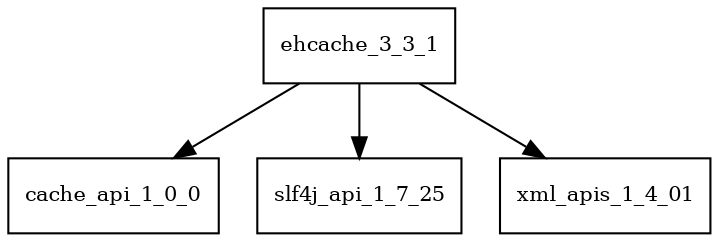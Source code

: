 digraph ehcache_3_3_1_dependencies {
  node [shape = box, fontsize=10.0];
  ehcache_3_3_1 -> cache_api_1_0_0;
  ehcache_3_3_1 -> slf4j_api_1_7_25;
  ehcache_3_3_1 -> xml_apis_1_4_01;
}
